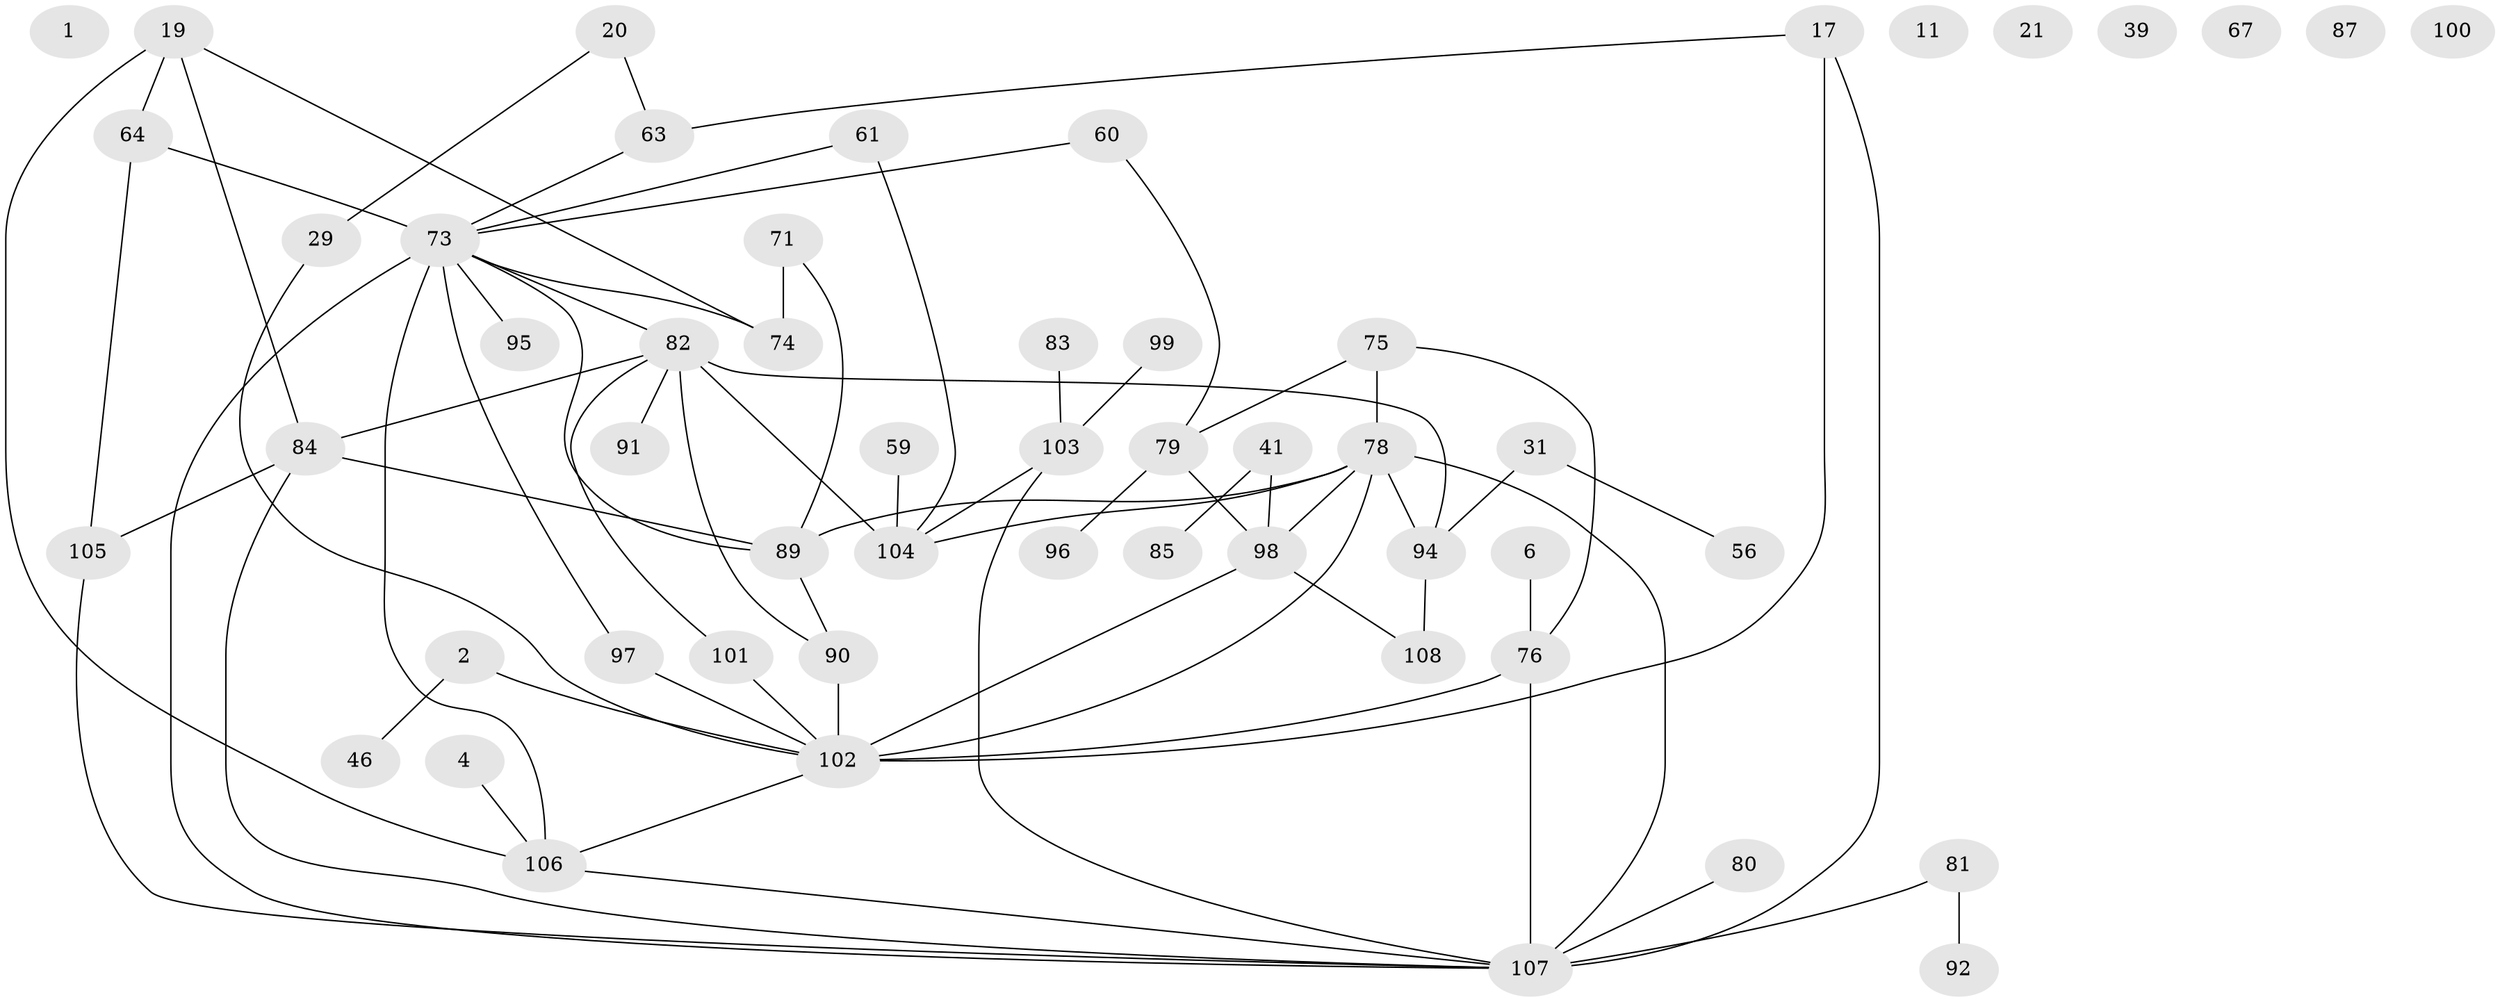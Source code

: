 // original degree distribution, {0: 0.06481481481481481, 2: 0.2777777777777778, 1: 0.16666666666666666, 5: 0.06481481481481481, 4: 0.1574074074074074, 3: 0.2037037037037037, 7: 0.009259259259259259, 6: 0.05555555555555555}
// Generated by graph-tools (version 1.1) at 2025/40/03/09/25 04:40:08]
// undirected, 54 vertices, 74 edges
graph export_dot {
graph [start="1"]
  node [color=gray90,style=filled];
  1;
  2;
  4;
  6;
  11;
  17;
  19;
  20;
  21;
  29;
  31;
  39;
  41 [super="+40+16"];
  46;
  56;
  59;
  60 [super="+14+38"];
  61;
  63 [super="+27"];
  64 [super="+3+18+33"];
  67;
  71 [super="+23"];
  73 [super="+45+28"];
  74 [super="+48"];
  75;
  76;
  78 [super="+58+77"];
  79 [super="+15"];
  80;
  81;
  82 [super="+5+36+62"];
  83;
  84 [super="+72"];
  85;
  87;
  89 [super="+54+68"];
  90 [super="+55"];
  91;
  92;
  94;
  95;
  96;
  97 [super="+69"];
  98 [super="+50"];
  99;
  100;
  101;
  102 [super="+70+65+88"];
  103 [super="+52"];
  104 [super="+8+30+47+86"];
  105;
  106 [super="+26+44"];
  107 [super="+53+93"];
  108;
  2 -- 46;
  2 -- 102;
  4 -- 106;
  6 -- 76;
  17 -- 63;
  17 -- 107 [weight=2];
  17 -- 102 [weight=2];
  19 -- 74;
  19 -- 84;
  19 -- 64;
  19 -- 106;
  20 -- 29;
  20 -- 63;
  29 -- 102;
  31 -- 56;
  31 -- 94;
  41 -- 85;
  41 -- 98;
  59 -- 104;
  60 -- 79;
  60 -- 73;
  61 -- 104;
  61 -- 73;
  63 -- 73 [weight=2];
  64 -- 105 [weight=2];
  64 -- 73 [weight=2];
  71 -- 74 [weight=2];
  71 -- 89;
  73 -- 107 [weight=2];
  73 -- 106 [weight=3];
  73 -- 74 [weight=2];
  73 -- 95;
  73 -- 82;
  73 -- 89;
  73 -- 97;
  75 -- 76;
  75 -- 79;
  75 -- 78;
  76 -- 107 [weight=2];
  76 -- 102 [weight=2];
  78 -- 98;
  78 -- 104;
  78 -- 94;
  78 -- 107 [weight=2];
  78 -- 102;
  78 -- 89;
  79 -- 96;
  79 -- 98 [weight=2];
  80 -- 107;
  81 -- 92;
  81 -- 107;
  82 -- 94;
  82 -- 101;
  82 -- 104;
  82 -- 90;
  82 -- 91;
  82 -- 84;
  83 -- 103;
  84 -- 89;
  84 -- 105;
  84 -- 107;
  89 -- 90;
  90 -- 102 [weight=2];
  94 -- 108;
  97 -- 102;
  98 -- 108;
  98 -- 102;
  99 -- 103;
  101 -- 102;
  102 -- 106;
  103 -- 104 [weight=2];
  103 -- 107 [weight=2];
  105 -- 107;
  106 -- 107;
}
